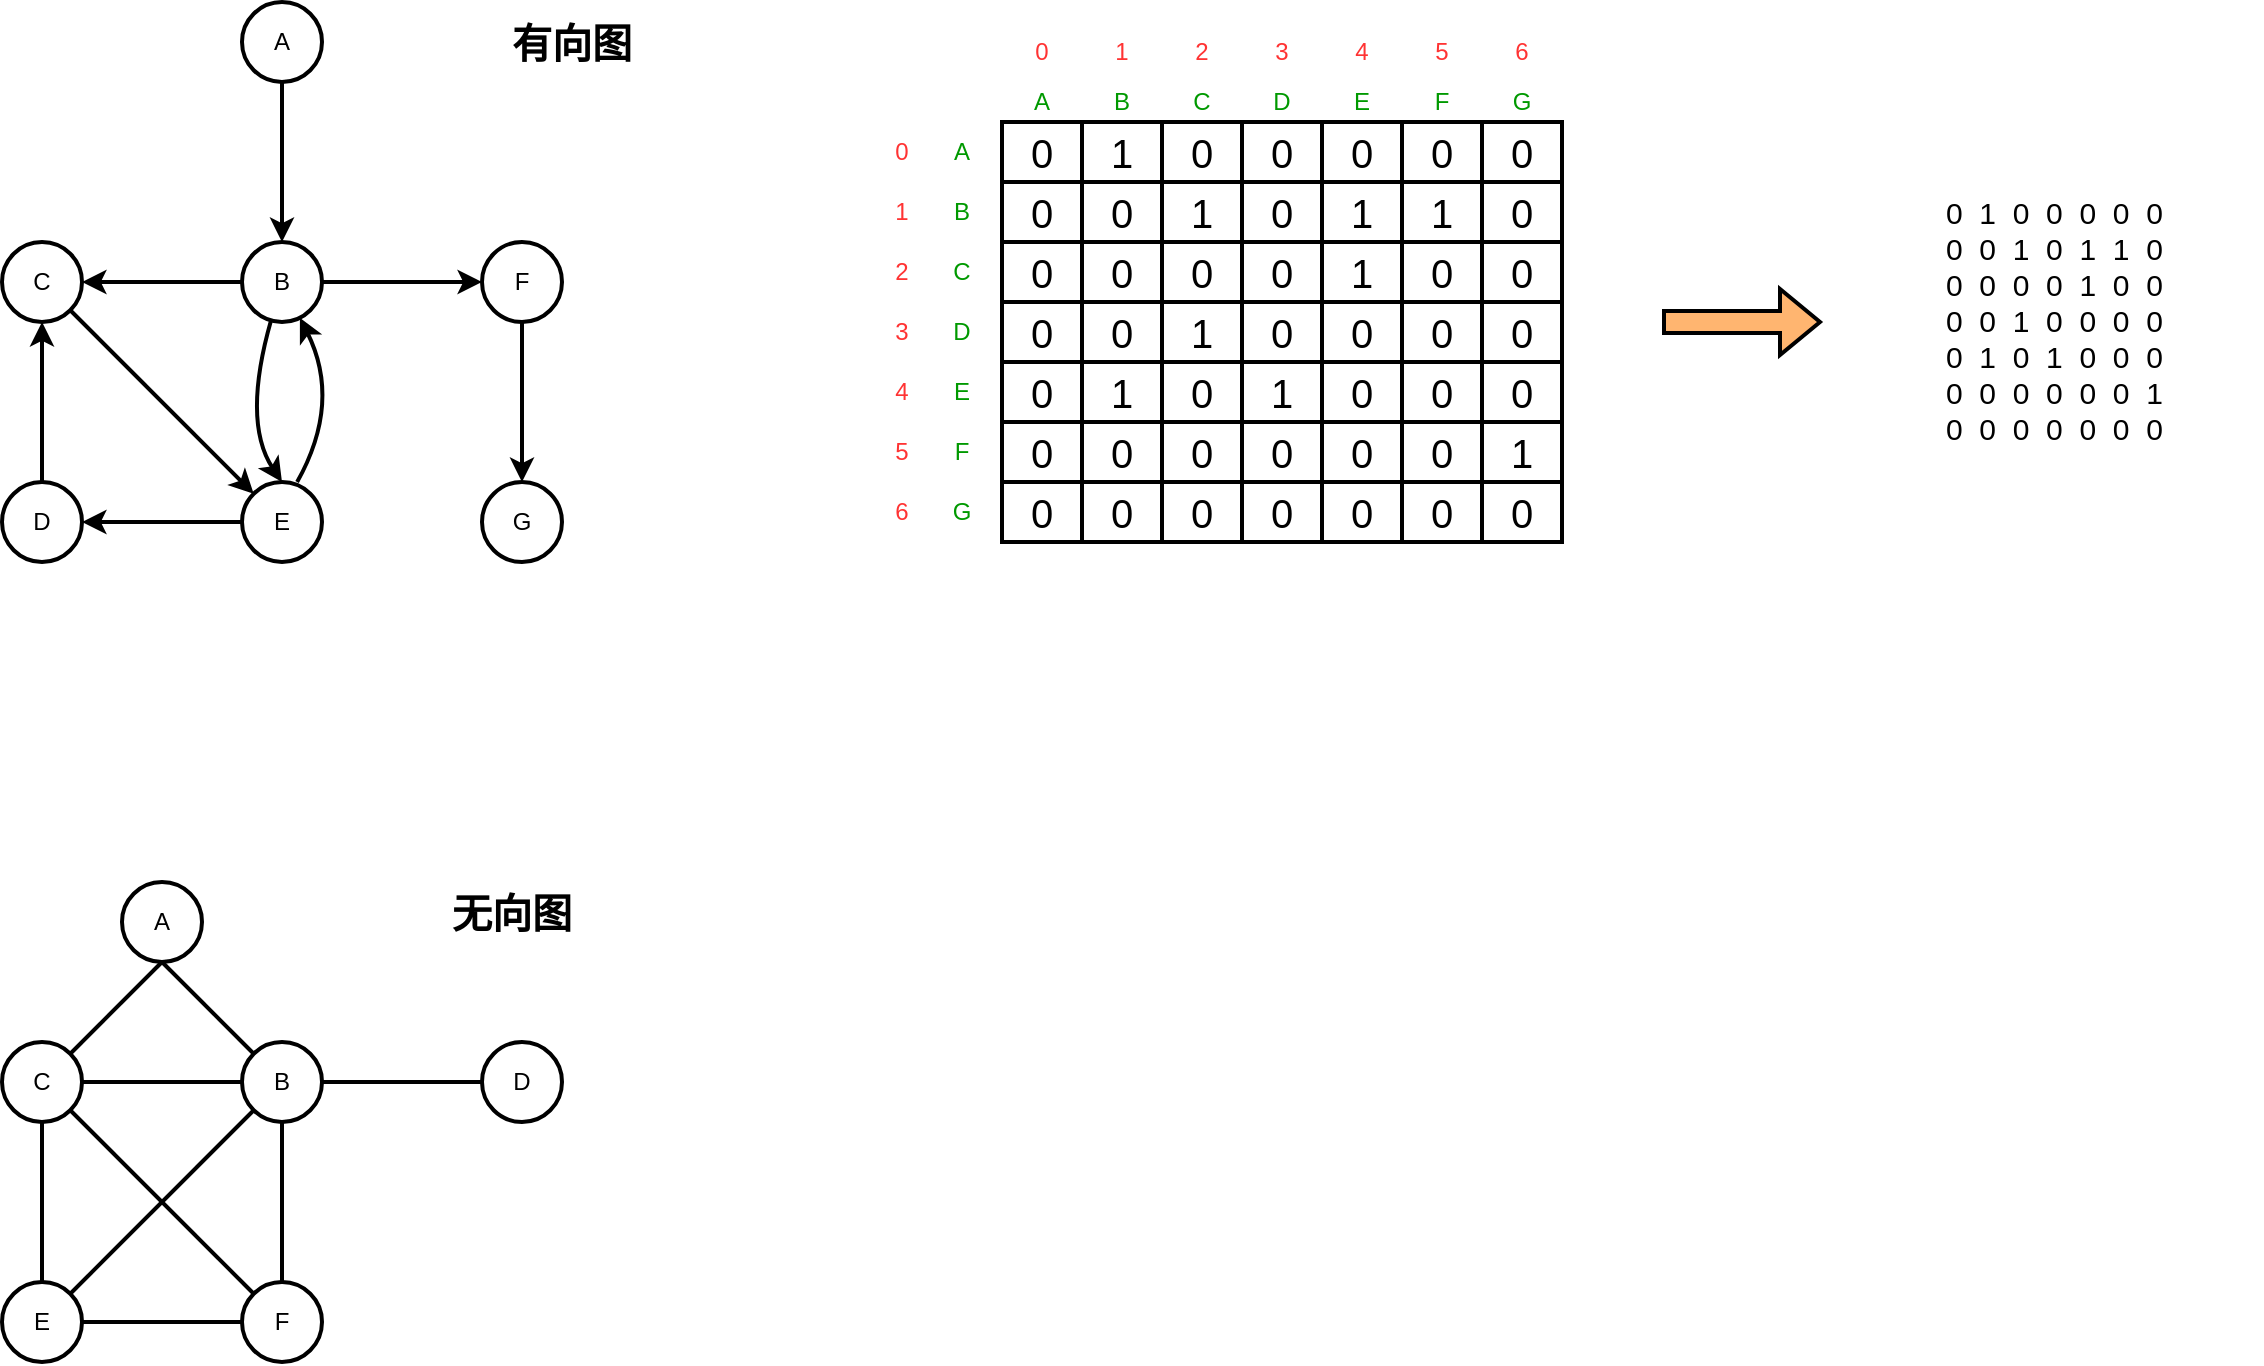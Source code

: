 <mxfile version="15.8.6" type="github">
  <diagram id="HVUINdWz_MUtsjOmrGz2" name="第 1 页">
    <mxGraphModel dx="1040" dy="529" grid="1" gridSize="10" guides="1" tooltips="1" connect="1" arrows="1" fold="1" page="1" pageScale="1" pageWidth="827" pageHeight="1169" math="0" shadow="0">
      <root>
        <mxCell id="0" />
        <mxCell id="1" parent="0" />
        <mxCell id="psnGplMCNKQjcaZWNZPw-8" style="edgeStyle=orthogonalEdgeStyle;rounded=0;orthogonalLoop=1;jettySize=auto;html=1;exitX=0.5;exitY=1;exitDx=0;exitDy=0;entryX=0.5;entryY=0;entryDx=0;entryDy=0;strokeWidth=2;" edge="1" parent="1" source="psnGplMCNKQjcaZWNZPw-1" target="psnGplMCNKQjcaZWNZPw-7">
          <mxGeometry relative="1" as="geometry" />
        </mxCell>
        <mxCell id="psnGplMCNKQjcaZWNZPw-1" value="A" style="ellipse;whiteSpace=wrap;html=1;aspect=fixed;strokeWidth=2;" vertex="1" parent="1">
          <mxGeometry x="320" y="80" width="40" height="40" as="geometry" />
        </mxCell>
        <mxCell id="psnGplMCNKQjcaZWNZPw-2" value="G" style="ellipse;whiteSpace=wrap;html=1;aspect=fixed;strokeWidth=2;" vertex="1" parent="1">
          <mxGeometry x="440" y="320" width="40" height="40" as="geometry" />
        </mxCell>
        <mxCell id="psnGplMCNKQjcaZWNZPw-14" style="edgeStyle=none;rounded=0;orthogonalLoop=1;jettySize=auto;html=1;exitX=0.5;exitY=1;exitDx=0;exitDy=0;entryX=0.5;entryY=0;entryDx=0;entryDy=0;strokeWidth=2;" edge="1" parent="1" source="psnGplMCNKQjcaZWNZPw-3" target="psnGplMCNKQjcaZWNZPw-2">
          <mxGeometry relative="1" as="geometry" />
        </mxCell>
        <mxCell id="psnGplMCNKQjcaZWNZPw-3" value="F" style="ellipse;whiteSpace=wrap;html=1;aspect=fixed;strokeWidth=2;" vertex="1" parent="1">
          <mxGeometry x="440" y="200" width="40" height="40" as="geometry" />
        </mxCell>
        <mxCell id="psnGplMCNKQjcaZWNZPw-12" style="edgeStyle=none;rounded=0;orthogonalLoop=1;jettySize=auto;html=1;exitX=0;exitY=0.5;exitDx=0;exitDy=0;entryX=1;entryY=0.5;entryDx=0;entryDy=0;strokeWidth=2;" edge="1" parent="1" source="psnGplMCNKQjcaZWNZPw-4" target="psnGplMCNKQjcaZWNZPw-5">
          <mxGeometry relative="1" as="geometry" />
        </mxCell>
        <mxCell id="psnGplMCNKQjcaZWNZPw-4" value="E" style="ellipse;whiteSpace=wrap;html=1;aspect=fixed;strokeWidth=2;" vertex="1" parent="1">
          <mxGeometry x="320" y="320" width="40" height="40" as="geometry" />
        </mxCell>
        <mxCell id="psnGplMCNKQjcaZWNZPw-13" style="edgeStyle=none;rounded=0;orthogonalLoop=1;jettySize=auto;html=1;exitX=0.5;exitY=0;exitDx=0;exitDy=0;entryX=0.5;entryY=1;entryDx=0;entryDy=0;strokeWidth=2;" edge="1" parent="1" source="psnGplMCNKQjcaZWNZPw-5" target="psnGplMCNKQjcaZWNZPw-6">
          <mxGeometry relative="1" as="geometry" />
        </mxCell>
        <mxCell id="psnGplMCNKQjcaZWNZPw-5" value="D" style="ellipse;whiteSpace=wrap;html=1;aspect=fixed;strokeWidth=2;" vertex="1" parent="1">
          <mxGeometry x="200" y="320" width="40" height="40" as="geometry" />
        </mxCell>
        <mxCell id="psnGplMCNKQjcaZWNZPw-11" style="rounded=0;orthogonalLoop=1;jettySize=auto;html=1;exitX=1;exitY=1;exitDx=0;exitDy=0;entryX=0;entryY=0;entryDx=0;entryDy=0;strokeWidth=2;" edge="1" parent="1" source="psnGplMCNKQjcaZWNZPw-6" target="psnGplMCNKQjcaZWNZPw-4">
          <mxGeometry relative="1" as="geometry" />
        </mxCell>
        <mxCell id="psnGplMCNKQjcaZWNZPw-6" value="C" style="ellipse;whiteSpace=wrap;html=1;aspect=fixed;strokeWidth=2;" vertex="1" parent="1">
          <mxGeometry x="200" y="200" width="40" height="40" as="geometry" />
        </mxCell>
        <mxCell id="psnGplMCNKQjcaZWNZPw-9" style="edgeStyle=orthogonalEdgeStyle;rounded=0;orthogonalLoop=1;jettySize=auto;html=1;exitX=1;exitY=0.5;exitDx=0;exitDy=0;entryX=0;entryY=0.5;entryDx=0;entryDy=0;strokeWidth=2;" edge="1" parent="1" source="psnGplMCNKQjcaZWNZPw-7" target="psnGplMCNKQjcaZWNZPw-3">
          <mxGeometry relative="1" as="geometry" />
        </mxCell>
        <mxCell id="psnGplMCNKQjcaZWNZPw-10" style="edgeStyle=orthogonalEdgeStyle;rounded=0;orthogonalLoop=1;jettySize=auto;html=1;exitX=0;exitY=0.5;exitDx=0;exitDy=0;entryX=1;entryY=0.5;entryDx=0;entryDy=0;strokeWidth=2;" edge="1" parent="1" source="psnGplMCNKQjcaZWNZPw-7" target="psnGplMCNKQjcaZWNZPw-6">
          <mxGeometry relative="1" as="geometry" />
        </mxCell>
        <mxCell id="psnGplMCNKQjcaZWNZPw-7" value="B" style="ellipse;whiteSpace=wrap;html=1;aspect=fixed;strokeWidth=2;" vertex="1" parent="1">
          <mxGeometry x="320" y="200" width="40" height="40" as="geometry" />
        </mxCell>
        <mxCell id="psnGplMCNKQjcaZWNZPw-27" value="" style="curved=1;endArrow=classic;html=1;rounded=0;strokeWidth=2;exitX=0.689;exitY=0.001;exitDx=0;exitDy=0;exitPerimeter=0;" edge="1" parent="1" source="psnGplMCNKQjcaZWNZPw-4" target="psnGplMCNKQjcaZWNZPw-7">
          <mxGeometry width="50" height="50" relative="1" as="geometry">
            <mxPoint x="360" y="320" as="sourcePoint" />
            <mxPoint x="390" y="240" as="targetPoint" />
            <Array as="points">
              <mxPoint x="370" y="280" />
            </Array>
          </mxGeometry>
        </mxCell>
        <mxCell id="psnGplMCNKQjcaZWNZPw-28" value="" style="curved=1;endArrow=classic;html=1;rounded=0;strokeWidth=2;entryX=0.5;entryY=0;entryDx=0;entryDy=0;" edge="1" parent="1" source="psnGplMCNKQjcaZWNZPw-7" target="psnGplMCNKQjcaZWNZPw-4">
          <mxGeometry width="50" height="50" relative="1" as="geometry">
            <mxPoint x="300" y="370" as="sourcePoint" />
            <mxPoint x="330" y="310" as="targetPoint" />
            <Array as="points">
              <mxPoint x="320" y="290" />
            </Array>
          </mxGeometry>
        </mxCell>
        <mxCell id="psnGplMCNKQjcaZWNZPw-29" value="有向图" style="text;html=1;strokeColor=none;fillColor=none;align=center;verticalAlign=middle;whiteSpace=wrap;rounded=0;fontSize=20;fontStyle=1" vertex="1" parent="1">
          <mxGeometry x="430" y="85" width="110" height="30" as="geometry" />
        </mxCell>
        <mxCell id="psnGplMCNKQjcaZWNZPw-38" style="edgeStyle=none;rounded=0;orthogonalLoop=1;jettySize=auto;html=1;exitX=0.5;exitY=1;exitDx=0;exitDy=0;entryX=1;entryY=0;entryDx=0;entryDy=0;fontSize=20;strokeWidth=2;endArrow=none;endFill=0;" edge="1" parent="1" source="psnGplMCNKQjcaZWNZPw-30" target="psnGplMCNKQjcaZWNZPw-32">
          <mxGeometry relative="1" as="geometry" />
        </mxCell>
        <mxCell id="psnGplMCNKQjcaZWNZPw-39" style="edgeStyle=none;rounded=0;orthogonalLoop=1;jettySize=auto;html=1;exitX=0.5;exitY=1;exitDx=0;exitDy=0;entryX=0;entryY=0;entryDx=0;entryDy=0;fontSize=20;strokeWidth=2;endArrow=none;endFill=0;" edge="1" parent="1" source="psnGplMCNKQjcaZWNZPw-30" target="psnGplMCNKQjcaZWNZPw-31">
          <mxGeometry relative="1" as="geometry" />
        </mxCell>
        <mxCell id="psnGplMCNKQjcaZWNZPw-30" value="A" style="ellipse;whiteSpace=wrap;html=1;aspect=fixed;strokeWidth=2;" vertex="1" parent="1">
          <mxGeometry x="260" y="520" width="40" height="40" as="geometry" />
        </mxCell>
        <mxCell id="psnGplMCNKQjcaZWNZPw-40" style="edgeStyle=none;rounded=0;orthogonalLoop=1;jettySize=auto;html=1;exitX=1;exitY=0.5;exitDx=0;exitDy=0;entryX=0;entryY=0.5;entryDx=0;entryDy=0;fontSize=20;endArrow=none;endFill=0;strokeWidth=2;" edge="1" parent="1" source="psnGplMCNKQjcaZWNZPw-31" target="psnGplMCNKQjcaZWNZPw-33">
          <mxGeometry relative="1" as="geometry" />
        </mxCell>
        <mxCell id="psnGplMCNKQjcaZWNZPw-44" style="edgeStyle=none;rounded=0;orthogonalLoop=1;jettySize=auto;html=1;exitX=0.5;exitY=1;exitDx=0;exitDy=0;entryX=0.5;entryY=0;entryDx=0;entryDy=0;fontSize=20;endArrow=none;endFill=0;strokeWidth=2;" edge="1" parent="1" source="psnGplMCNKQjcaZWNZPw-31" target="psnGplMCNKQjcaZWNZPw-35">
          <mxGeometry relative="1" as="geometry" />
        </mxCell>
        <mxCell id="psnGplMCNKQjcaZWNZPw-31" value="B" style="ellipse;whiteSpace=wrap;html=1;aspect=fixed;strokeWidth=2;" vertex="1" parent="1">
          <mxGeometry x="320" y="600" width="40" height="40" as="geometry" />
        </mxCell>
        <mxCell id="psnGplMCNKQjcaZWNZPw-41" style="edgeStyle=none;rounded=0;orthogonalLoop=1;jettySize=auto;html=1;exitX=1;exitY=0.5;exitDx=0;exitDy=0;entryX=0;entryY=0.5;entryDx=0;entryDy=0;fontSize=20;endArrow=none;endFill=0;strokeWidth=2;" edge="1" parent="1" source="psnGplMCNKQjcaZWNZPw-32" target="psnGplMCNKQjcaZWNZPw-31">
          <mxGeometry relative="1" as="geometry" />
        </mxCell>
        <mxCell id="psnGplMCNKQjcaZWNZPw-42" style="edgeStyle=none;rounded=0;orthogonalLoop=1;jettySize=auto;html=1;exitX=0.5;exitY=1;exitDx=0;exitDy=0;entryX=0.5;entryY=0;entryDx=0;entryDy=0;fontSize=20;endArrow=none;endFill=0;strokeWidth=2;" edge="1" parent="1" source="psnGplMCNKQjcaZWNZPw-32" target="psnGplMCNKQjcaZWNZPw-34">
          <mxGeometry relative="1" as="geometry" />
        </mxCell>
        <mxCell id="psnGplMCNKQjcaZWNZPw-45" style="edgeStyle=none;rounded=0;orthogonalLoop=1;jettySize=auto;html=1;exitX=1;exitY=1;exitDx=0;exitDy=0;entryX=0;entryY=0;entryDx=0;entryDy=0;fontSize=20;endArrow=none;endFill=0;strokeWidth=2;" edge="1" parent="1" source="psnGplMCNKQjcaZWNZPw-32" target="psnGplMCNKQjcaZWNZPw-35">
          <mxGeometry relative="1" as="geometry" />
        </mxCell>
        <mxCell id="psnGplMCNKQjcaZWNZPw-32" value="C" style="ellipse;whiteSpace=wrap;html=1;aspect=fixed;strokeWidth=2;" vertex="1" parent="1">
          <mxGeometry x="200" y="600" width="40" height="40" as="geometry" />
        </mxCell>
        <mxCell id="psnGplMCNKQjcaZWNZPw-33" value="D" style="ellipse;whiteSpace=wrap;html=1;aspect=fixed;strokeWidth=2;" vertex="1" parent="1">
          <mxGeometry x="440" y="600" width="40" height="40" as="geometry" />
        </mxCell>
        <mxCell id="psnGplMCNKQjcaZWNZPw-43" style="edgeStyle=none;rounded=0;orthogonalLoop=1;jettySize=auto;html=1;exitX=1;exitY=0.5;exitDx=0;exitDy=0;entryX=0;entryY=0.5;entryDx=0;entryDy=0;fontSize=20;endArrow=none;endFill=0;strokeWidth=2;" edge="1" parent="1" source="psnGplMCNKQjcaZWNZPw-34" target="psnGplMCNKQjcaZWNZPw-35">
          <mxGeometry relative="1" as="geometry" />
        </mxCell>
        <mxCell id="psnGplMCNKQjcaZWNZPw-46" style="edgeStyle=none;rounded=0;orthogonalLoop=1;jettySize=auto;html=1;exitX=1;exitY=0;exitDx=0;exitDy=0;entryX=0;entryY=1;entryDx=0;entryDy=0;fontSize=20;endArrow=none;endFill=0;strokeWidth=2;" edge="1" parent="1" source="psnGplMCNKQjcaZWNZPw-34" target="psnGplMCNKQjcaZWNZPw-31">
          <mxGeometry relative="1" as="geometry" />
        </mxCell>
        <mxCell id="psnGplMCNKQjcaZWNZPw-34" value="E" style="ellipse;whiteSpace=wrap;html=1;aspect=fixed;strokeWidth=2;" vertex="1" parent="1">
          <mxGeometry x="200" y="720" width="40" height="40" as="geometry" />
        </mxCell>
        <mxCell id="psnGplMCNKQjcaZWNZPw-35" value="F" style="ellipse;whiteSpace=wrap;html=1;aspect=fixed;strokeWidth=2;" vertex="1" parent="1">
          <mxGeometry x="320" y="720" width="40" height="40" as="geometry" />
        </mxCell>
        <mxCell id="psnGplMCNKQjcaZWNZPw-47" value="无向图" style="text;html=1;strokeColor=none;fillColor=none;align=center;verticalAlign=middle;whiteSpace=wrap;rounded=0;fontSize=20;fontStyle=1" vertex="1" parent="1">
          <mxGeometry x="400" y="520" width="110" height="30" as="geometry" />
        </mxCell>
        <mxCell id="psnGplMCNKQjcaZWNZPw-48" value="0" style="rounded=0;whiteSpace=wrap;html=1;fontSize=20;strokeWidth=2;" vertex="1" parent="1">
          <mxGeometry x="700" y="140" width="40" height="30" as="geometry" />
        </mxCell>
        <mxCell id="psnGplMCNKQjcaZWNZPw-49" value="1" style="rounded=0;whiteSpace=wrap;html=1;fontSize=20;strokeWidth=2;" vertex="1" parent="1">
          <mxGeometry x="740" y="140" width="40" height="30" as="geometry" />
        </mxCell>
        <mxCell id="psnGplMCNKQjcaZWNZPw-50" value="0" style="rounded=0;whiteSpace=wrap;html=1;fontSize=20;strokeWidth=2;" vertex="1" parent="1">
          <mxGeometry x="780" y="140" width="40" height="30" as="geometry" />
        </mxCell>
        <mxCell id="psnGplMCNKQjcaZWNZPw-51" value="0" style="rounded=0;whiteSpace=wrap;html=1;fontSize=20;strokeWidth=2;" vertex="1" parent="1">
          <mxGeometry x="820" y="140" width="40" height="30" as="geometry" />
        </mxCell>
        <mxCell id="psnGplMCNKQjcaZWNZPw-52" value="0" style="rounded=0;whiteSpace=wrap;html=1;fontSize=20;strokeWidth=2;" vertex="1" parent="1">
          <mxGeometry x="860" y="140" width="40" height="30" as="geometry" />
        </mxCell>
        <mxCell id="psnGplMCNKQjcaZWNZPw-53" value="0" style="rounded=0;whiteSpace=wrap;html=1;fontSize=20;strokeWidth=2;" vertex="1" parent="1">
          <mxGeometry x="900" y="140" width="40" height="30" as="geometry" />
        </mxCell>
        <mxCell id="psnGplMCNKQjcaZWNZPw-54" value="0" style="rounded=0;whiteSpace=wrap;html=1;fontSize=20;strokeWidth=2;" vertex="1" parent="1">
          <mxGeometry x="940" y="140" width="40" height="30" as="geometry" />
        </mxCell>
        <mxCell id="psnGplMCNKQjcaZWNZPw-55" value="0" style="rounded=0;whiteSpace=wrap;html=1;fontSize=20;strokeWidth=2;" vertex="1" parent="1">
          <mxGeometry x="700" y="170" width="40" height="30" as="geometry" />
        </mxCell>
        <mxCell id="psnGplMCNKQjcaZWNZPw-56" value="0" style="rounded=0;whiteSpace=wrap;html=1;fontSize=20;strokeWidth=2;" vertex="1" parent="1">
          <mxGeometry x="740" y="170" width="40" height="30" as="geometry" />
        </mxCell>
        <mxCell id="psnGplMCNKQjcaZWNZPw-57" value="1" style="rounded=0;whiteSpace=wrap;html=1;fontSize=20;strokeWidth=2;" vertex="1" parent="1">
          <mxGeometry x="780" y="170" width="40" height="30" as="geometry" />
        </mxCell>
        <mxCell id="psnGplMCNKQjcaZWNZPw-58" value="0" style="rounded=0;whiteSpace=wrap;html=1;fontSize=20;strokeWidth=2;" vertex="1" parent="1">
          <mxGeometry x="820" y="170" width="40" height="30" as="geometry" />
        </mxCell>
        <mxCell id="psnGplMCNKQjcaZWNZPw-59" value="1" style="rounded=0;whiteSpace=wrap;html=1;fontSize=20;strokeWidth=2;" vertex="1" parent="1">
          <mxGeometry x="860" y="170" width="40" height="30" as="geometry" />
        </mxCell>
        <mxCell id="psnGplMCNKQjcaZWNZPw-60" value="1" style="rounded=0;whiteSpace=wrap;html=1;fontSize=20;strokeWidth=2;" vertex="1" parent="1">
          <mxGeometry x="900" y="170" width="40" height="30" as="geometry" />
        </mxCell>
        <mxCell id="psnGplMCNKQjcaZWNZPw-61" value="0" style="rounded=0;whiteSpace=wrap;html=1;fontSize=20;strokeWidth=2;" vertex="1" parent="1">
          <mxGeometry x="940" y="170" width="40" height="30" as="geometry" />
        </mxCell>
        <mxCell id="psnGplMCNKQjcaZWNZPw-62" value="0" style="rounded=0;whiteSpace=wrap;html=1;fontSize=20;strokeWidth=2;" vertex="1" parent="1">
          <mxGeometry x="700" y="200" width="40" height="30" as="geometry" />
        </mxCell>
        <mxCell id="psnGplMCNKQjcaZWNZPw-63" value="0" style="rounded=0;whiteSpace=wrap;html=1;fontSize=20;strokeWidth=2;" vertex="1" parent="1">
          <mxGeometry x="740" y="200" width="40" height="30" as="geometry" />
        </mxCell>
        <mxCell id="psnGplMCNKQjcaZWNZPw-64" value="0" style="rounded=0;whiteSpace=wrap;html=1;fontSize=20;strokeWidth=2;" vertex="1" parent="1">
          <mxGeometry x="780" y="200" width="40" height="30" as="geometry" />
        </mxCell>
        <mxCell id="psnGplMCNKQjcaZWNZPw-65" value="0" style="rounded=0;whiteSpace=wrap;html=1;fontSize=20;strokeWidth=2;" vertex="1" parent="1">
          <mxGeometry x="820" y="200" width="40" height="30" as="geometry" />
        </mxCell>
        <mxCell id="psnGplMCNKQjcaZWNZPw-66" value="1" style="rounded=0;whiteSpace=wrap;html=1;fontSize=20;strokeWidth=2;" vertex="1" parent="1">
          <mxGeometry x="860" y="200" width="40" height="30" as="geometry" />
        </mxCell>
        <mxCell id="psnGplMCNKQjcaZWNZPw-67" value="0" style="rounded=0;whiteSpace=wrap;html=1;fontSize=20;strokeWidth=2;" vertex="1" parent="1">
          <mxGeometry x="900" y="200" width="40" height="30" as="geometry" />
        </mxCell>
        <mxCell id="psnGplMCNKQjcaZWNZPw-68" value="0" style="rounded=0;whiteSpace=wrap;html=1;fontSize=20;strokeWidth=2;" vertex="1" parent="1">
          <mxGeometry x="940" y="200" width="40" height="30" as="geometry" />
        </mxCell>
        <mxCell id="psnGplMCNKQjcaZWNZPw-69" value="0" style="rounded=0;whiteSpace=wrap;html=1;fontSize=20;strokeWidth=2;" vertex="1" parent="1">
          <mxGeometry x="700" y="230" width="40" height="30" as="geometry" />
        </mxCell>
        <mxCell id="psnGplMCNKQjcaZWNZPw-70" value="0" style="rounded=0;whiteSpace=wrap;html=1;fontSize=20;strokeWidth=2;" vertex="1" parent="1">
          <mxGeometry x="740" y="230" width="40" height="30" as="geometry" />
        </mxCell>
        <mxCell id="psnGplMCNKQjcaZWNZPw-71" value="1" style="rounded=0;whiteSpace=wrap;html=1;fontSize=20;strokeWidth=2;" vertex="1" parent="1">
          <mxGeometry x="780" y="230" width="40" height="30" as="geometry" />
        </mxCell>
        <mxCell id="psnGplMCNKQjcaZWNZPw-72" value="0" style="rounded=0;whiteSpace=wrap;html=1;fontSize=20;strokeWidth=2;" vertex="1" parent="1">
          <mxGeometry x="820" y="230" width="40" height="30" as="geometry" />
        </mxCell>
        <mxCell id="psnGplMCNKQjcaZWNZPw-73" value="0" style="rounded=0;whiteSpace=wrap;html=1;fontSize=20;strokeWidth=2;" vertex="1" parent="1">
          <mxGeometry x="860" y="230" width="40" height="30" as="geometry" />
        </mxCell>
        <mxCell id="psnGplMCNKQjcaZWNZPw-74" value="0" style="rounded=0;whiteSpace=wrap;html=1;fontSize=20;strokeWidth=2;" vertex="1" parent="1">
          <mxGeometry x="900" y="230" width="40" height="30" as="geometry" />
        </mxCell>
        <mxCell id="psnGplMCNKQjcaZWNZPw-75" value="0" style="rounded=0;whiteSpace=wrap;html=1;fontSize=20;strokeWidth=2;" vertex="1" parent="1">
          <mxGeometry x="940" y="230" width="40" height="30" as="geometry" />
        </mxCell>
        <mxCell id="psnGplMCNKQjcaZWNZPw-76" value="0" style="rounded=0;whiteSpace=wrap;html=1;fontSize=20;strokeWidth=2;" vertex="1" parent="1">
          <mxGeometry x="700" y="260" width="40" height="30" as="geometry" />
        </mxCell>
        <mxCell id="psnGplMCNKQjcaZWNZPw-77" value="1" style="rounded=0;whiteSpace=wrap;html=1;fontSize=20;strokeWidth=2;" vertex="1" parent="1">
          <mxGeometry x="740" y="260" width="40" height="30" as="geometry" />
        </mxCell>
        <mxCell id="psnGplMCNKQjcaZWNZPw-78" value="0" style="rounded=0;whiteSpace=wrap;html=1;fontSize=20;strokeWidth=2;" vertex="1" parent="1">
          <mxGeometry x="780" y="260" width="40" height="30" as="geometry" />
        </mxCell>
        <mxCell id="psnGplMCNKQjcaZWNZPw-79" value="1" style="rounded=0;whiteSpace=wrap;html=1;fontSize=20;strokeWidth=2;" vertex="1" parent="1">
          <mxGeometry x="820" y="260" width="40" height="30" as="geometry" />
        </mxCell>
        <mxCell id="psnGplMCNKQjcaZWNZPw-80" value="0" style="rounded=0;whiteSpace=wrap;html=1;fontSize=20;strokeWidth=2;" vertex="1" parent="1">
          <mxGeometry x="860" y="260" width="40" height="30" as="geometry" />
        </mxCell>
        <mxCell id="psnGplMCNKQjcaZWNZPw-81" value="0" style="rounded=0;whiteSpace=wrap;html=1;fontSize=20;strokeWidth=2;" vertex="1" parent="1">
          <mxGeometry x="900" y="260" width="40" height="30" as="geometry" />
        </mxCell>
        <mxCell id="psnGplMCNKQjcaZWNZPw-82" value="0" style="rounded=0;whiteSpace=wrap;html=1;fontSize=20;strokeWidth=2;" vertex="1" parent="1">
          <mxGeometry x="940" y="260" width="40" height="30" as="geometry" />
        </mxCell>
        <mxCell id="psnGplMCNKQjcaZWNZPw-83" value="0" style="rounded=0;whiteSpace=wrap;html=1;fontSize=20;strokeWidth=2;" vertex="1" parent="1">
          <mxGeometry x="700" y="290" width="40" height="30" as="geometry" />
        </mxCell>
        <mxCell id="psnGplMCNKQjcaZWNZPw-84" value="0" style="rounded=0;whiteSpace=wrap;html=1;fontSize=20;strokeWidth=2;" vertex="1" parent="1">
          <mxGeometry x="740" y="290" width="40" height="30" as="geometry" />
        </mxCell>
        <mxCell id="psnGplMCNKQjcaZWNZPw-85" value="0" style="rounded=0;whiteSpace=wrap;html=1;fontSize=20;strokeWidth=2;" vertex="1" parent="1">
          <mxGeometry x="780" y="290" width="40" height="30" as="geometry" />
        </mxCell>
        <mxCell id="psnGplMCNKQjcaZWNZPw-86" value="0" style="rounded=0;whiteSpace=wrap;html=1;fontSize=20;strokeWidth=2;" vertex="1" parent="1">
          <mxGeometry x="820" y="290" width="40" height="30" as="geometry" />
        </mxCell>
        <mxCell id="psnGplMCNKQjcaZWNZPw-87" value="0" style="rounded=0;whiteSpace=wrap;html=1;fontSize=20;strokeWidth=2;" vertex="1" parent="1">
          <mxGeometry x="860" y="290" width="40" height="30" as="geometry" />
        </mxCell>
        <mxCell id="psnGplMCNKQjcaZWNZPw-88" value="0" style="rounded=0;whiteSpace=wrap;html=1;fontSize=20;strokeWidth=2;" vertex="1" parent="1">
          <mxGeometry x="900" y="290" width="40" height="30" as="geometry" />
        </mxCell>
        <mxCell id="psnGplMCNKQjcaZWNZPw-89" value="1" style="rounded=0;whiteSpace=wrap;html=1;fontSize=20;strokeWidth=2;" vertex="1" parent="1">
          <mxGeometry x="940" y="290" width="40" height="30" as="geometry" />
        </mxCell>
        <mxCell id="psnGplMCNKQjcaZWNZPw-90" value="0" style="rounded=0;whiteSpace=wrap;html=1;fontSize=20;strokeWidth=2;" vertex="1" parent="1">
          <mxGeometry x="700" y="320" width="40" height="30" as="geometry" />
        </mxCell>
        <mxCell id="psnGplMCNKQjcaZWNZPw-91" value="0" style="rounded=0;whiteSpace=wrap;html=1;fontSize=20;strokeWidth=2;" vertex="1" parent="1">
          <mxGeometry x="740" y="320" width="40" height="30" as="geometry" />
        </mxCell>
        <mxCell id="psnGplMCNKQjcaZWNZPw-92" value="0" style="rounded=0;whiteSpace=wrap;html=1;fontSize=20;strokeWidth=2;" vertex="1" parent="1">
          <mxGeometry x="780" y="320" width="40" height="30" as="geometry" />
        </mxCell>
        <mxCell id="psnGplMCNKQjcaZWNZPw-93" value="0" style="rounded=0;whiteSpace=wrap;html=1;fontSize=20;strokeWidth=2;" vertex="1" parent="1">
          <mxGeometry x="820" y="320" width="40" height="30" as="geometry" />
        </mxCell>
        <mxCell id="psnGplMCNKQjcaZWNZPw-94" value="0" style="rounded=0;whiteSpace=wrap;html=1;fontSize=20;strokeWidth=2;" vertex="1" parent="1">
          <mxGeometry x="860" y="320" width="40" height="30" as="geometry" />
        </mxCell>
        <mxCell id="psnGplMCNKQjcaZWNZPw-95" value="0" style="rounded=0;whiteSpace=wrap;html=1;fontSize=20;strokeWidth=2;" vertex="1" parent="1">
          <mxGeometry x="900" y="320" width="40" height="30" as="geometry" />
        </mxCell>
        <mxCell id="psnGplMCNKQjcaZWNZPw-96" value="0" style="rounded=0;whiteSpace=wrap;html=1;fontSize=20;strokeWidth=2;" vertex="1" parent="1">
          <mxGeometry x="940" y="320" width="40" height="30" as="geometry" />
        </mxCell>
        <mxCell id="psnGplMCNKQjcaZWNZPw-97" value="0" style="text;html=1;strokeColor=none;fillColor=none;align=center;verticalAlign=middle;whiteSpace=wrap;rounded=0;fontSize=12;fontColor=#FF3333;" vertex="1" parent="1">
          <mxGeometry x="710" y="95" width="20" height="20" as="geometry" />
        </mxCell>
        <mxCell id="psnGplMCNKQjcaZWNZPw-98" value="1" style="text;html=1;strokeColor=none;fillColor=none;align=center;verticalAlign=middle;whiteSpace=wrap;rounded=0;fontSize=12;fontColor=#FF3333;" vertex="1" parent="1">
          <mxGeometry x="750" y="95" width="20" height="20" as="geometry" />
        </mxCell>
        <mxCell id="psnGplMCNKQjcaZWNZPw-99" value="2" style="text;html=1;strokeColor=none;fillColor=none;align=center;verticalAlign=middle;whiteSpace=wrap;rounded=0;fontSize=12;fontColor=#FF3333;" vertex="1" parent="1">
          <mxGeometry x="790" y="95" width="20" height="20" as="geometry" />
        </mxCell>
        <mxCell id="psnGplMCNKQjcaZWNZPw-100" value="3" style="text;html=1;strokeColor=none;fillColor=none;align=center;verticalAlign=middle;whiteSpace=wrap;rounded=0;fontSize=12;fontColor=#FF3333;" vertex="1" parent="1">
          <mxGeometry x="830" y="95" width="20" height="20" as="geometry" />
        </mxCell>
        <mxCell id="psnGplMCNKQjcaZWNZPw-101" value="4" style="text;html=1;strokeColor=none;fillColor=none;align=center;verticalAlign=middle;whiteSpace=wrap;rounded=0;fontSize=12;fontColor=#FF3333;" vertex="1" parent="1">
          <mxGeometry x="870" y="95" width="20" height="20" as="geometry" />
        </mxCell>
        <mxCell id="psnGplMCNKQjcaZWNZPw-102" value="5" style="text;html=1;strokeColor=none;fillColor=none;align=center;verticalAlign=middle;whiteSpace=wrap;rounded=0;fontSize=12;fontColor=#FF3333;" vertex="1" parent="1">
          <mxGeometry x="910" y="95" width="20" height="20" as="geometry" />
        </mxCell>
        <mxCell id="psnGplMCNKQjcaZWNZPw-103" value="6" style="text;html=1;strokeColor=none;fillColor=none;align=center;verticalAlign=middle;whiteSpace=wrap;rounded=0;fontSize=12;fontColor=#FF3333;" vertex="1" parent="1">
          <mxGeometry x="950" y="95" width="20" height="20" as="geometry" />
        </mxCell>
        <mxCell id="psnGplMCNKQjcaZWNZPw-104" value="0" style="text;html=1;strokeColor=none;fillColor=none;align=center;verticalAlign=middle;whiteSpace=wrap;rounded=0;fontSize=12;fontColor=#FF3333;" vertex="1" parent="1">
          <mxGeometry x="640" y="145" width="20" height="20" as="geometry" />
        </mxCell>
        <mxCell id="psnGplMCNKQjcaZWNZPw-105" value="1" style="text;html=1;strokeColor=none;fillColor=none;align=center;verticalAlign=middle;whiteSpace=wrap;rounded=0;fontSize=12;fontColor=#FF3333;" vertex="1" parent="1">
          <mxGeometry x="640" y="175" width="20" height="20" as="geometry" />
        </mxCell>
        <mxCell id="psnGplMCNKQjcaZWNZPw-106" value="3" style="text;html=1;strokeColor=none;fillColor=none;align=center;verticalAlign=middle;whiteSpace=wrap;rounded=0;fontSize=12;fontColor=#FF3333;" vertex="1" parent="1">
          <mxGeometry x="640" y="235" width="20" height="20" as="geometry" />
        </mxCell>
        <mxCell id="psnGplMCNKQjcaZWNZPw-107" value="4" style="text;html=1;strokeColor=none;fillColor=none;align=center;verticalAlign=middle;whiteSpace=wrap;rounded=0;fontSize=12;fontColor=#FF3333;" vertex="1" parent="1">
          <mxGeometry x="640" y="265" width="20" height="20" as="geometry" />
        </mxCell>
        <mxCell id="psnGplMCNKQjcaZWNZPw-108" value="5" style="text;html=1;strokeColor=none;fillColor=none;align=center;verticalAlign=middle;whiteSpace=wrap;rounded=0;fontSize=12;fontColor=#FF3333;" vertex="1" parent="1">
          <mxGeometry x="640" y="295" width="20" height="20" as="geometry" />
        </mxCell>
        <mxCell id="psnGplMCNKQjcaZWNZPw-109" value="6" style="text;html=1;strokeColor=none;fillColor=none;align=center;verticalAlign=middle;whiteSpace=wrap;rounded=0;fontSize=12;fontColor=#FF3333;" vertex="1" parent="1">
          <mxGeometry x="640" y="325" width="20" height="20" as="geometry" />
        </mxCell>
        <mxCell id="psnGplMCNKQjcaZWNZPw-111" value="A" style="text;html=1;strokeColor=none;fillColor=none;align=center;verticalAlign=middle;whiteSpace=wrap;rounded=0;fontSize=12;fontColor=#009900;" vertex="1" parent="1">
          <mxGeometry x="670" y="145" width="20" height="20" as="geometry" />
        </mxCell>
        <mxCell id="psnGplMCNKQjcaZWNZPw-112" value="B" style="text;html=1;strokeColor=none;fillColor=none;align=center;verticalAlign=middle;whiteSpace=wrap;rounded=0;fontSize=12;fontColor=#009900;" vertex="1" parent="1">
          <mxGeometry x="750" y="120" width="20" height="20" as="geometry" />
        </mxCell>
        <mxCell id="psnGplMCNKQjcaZWNZPw-113" value="C" style="text;html=1;strokeColor=none;fillColor=none;align=center;verticalAlign=middle;whiteSpace=wrap;rounded=0;fontSize=12;fontColor=#009900;" vertex="1" parent="1">
          <mxGeometry x="790" y="120" width="20" height="20" as="geometry" />
        </mxCell>
        <mxCell id="psnGplMCNKQjcaZWNZPw-114" value="D" style="text;html=1;strokeColor=none;fillColor=none;align=center;verticalAlign=middle;whiteSpace=wrap;rounded=0;fontSize=12;fontColor=#009900;" vertex="1" parent="1">
          <mxGeometry x="830" y="120" width="20" height="20" as="geometry" />
        </mxCell>
        <mxCell id="psnGplMCNKQjcaZWNZPw-115" value="E" style="text;html=1;strokeColor=none;fillColor=none;align=center;verticalAlign=middle;whiteSpace=wrap;rounded=0;fontSize=12;fontColor=#009900;" vertex="1" parent="1">
          <mxGeometry x="870" y="120" width="20" height="20" as="geometry" />
        </mxCell>
        <mxCell id="psnGplMCNKQjcaZWNZPw-116" value="F" style="text;html=1;strokeColor=none;fillColor=none;align=center;verticalAlign=middle;whiteSpace=wrap;rounded=0;fontSize=12;fontColor=#009900;" vertex="1" parent="1">
          <mxGeometry x="910" y="120" width="20" height="20" as="geometry" />
        </mxCell>
        <mxCell id="psnGplMCNKQjcaZWNZPw-117" value="G" style="text;html=1;strokeColor=none;fillColor=none;align=center;verticalAlign=middle;whiteSpace=wrap;rounded=0;fontSize=12;fontColor=#009900;" vertex="1" parent="1">
          <mxGeometry x="950" y="120" width="20" height="20" as="geometry" />
        </mxCell>
        <mxCell id="psnGplMCNKQjcaZWNZPw-119" value="B" style="text;html=1;strokeColor=none;fillColor=none;align=center;verticalAlign=middle;whiteSpace=wrap;rounded=0;fontSize=12;fontColor=#009900;" vertex="1" parent="1">
          <mxGeometry x="670" y="175" width="20" height="20" as="geometry" />
        </mxCell>
        <mxCell id="psnGplMCNKQjcaZWNZPw-120" value="C" style="text;html=1;strokeColor=none;fillColor=none;align=center;verticalAlign=middle;whiteSpace=wrap;rounded=0;fontSize=12;fontColor=#009900;" vertex="1" parent="1">
          <mxGeometry x="670" y="205" width="20" height="20" as="geometry" />
        </mxCell>
        <mxCell id="psnGplMCNKQjcaZWNZPw-121" value="D" style="text;html=1;strokeColor=none;fillColor=none;align=center;verticalAlign=middle;whiteSpace=wrap;rounded=0;fontSize=12;fontColor=#009900;" vertex="1" parent="1">
          <mxGeometry x="670" y="235" width="20" height="20" as="geometry" />
        </mxCell>
        <mxCell id="psnGplMCNKQjcaZWNZPw-122" value="E" style="text;html=1;strokeColor=none;fillColor=none;align=center;verticalAlign=middle;whiteSpace=wrap;rounded=0;fontSize=12;fontColor=#009900;" vertex="1" parent="1">
          <mxGeometry x="670" y="265" width="20" height="20" as="geometry" />
        </mxCell>
        <mxCell id="psnGplMCNKQjcaZWNZPw-123" value="F" style="text;html=1;strokeColor=none;fillColor=none;align=center;verticalAlign=middle;whiteSpace=wrap;rounded=0;fontSize=12;fontColor=#009900;" vertex="1" parent="1">
          <mxGeometry x="670" y="295" width="20" height="20" as="geometry" />
        </mxCell>
        <mxCell id="psnGplMCNKQjcaZWNZPw-124" value="G" style="text;html=1;strokeColor=none;fillColor=none;align=center;verticalAlign=middle;whiteSpace=wrap;rounded=0;fontSize=12;fontColor=#009900;" vertex="1" parent="1">
          <mxGeometry x="670" y="325" width="20" height="20" as="geometry" />
        </mxCell>
        <mxCell id="psnGplMCNKQjcaZWNZPw-125" value="A" style="text;html=1;strokeColor=none;fillColor=none;align=center;verticalAlign=middle;whiteSpace=wrap;rounded=0;fontSize=12;fontColor=#009900;" vertex="1" parent="1">
          <mxGeometry x="710" y="120" width="20" height="20" as="geometry" />
        </mxCell>
        <mxCell id="psnGplMCNKQjcaZWNZPw-126" value="2" style="text;html=1;strokeColor=none;fillColor=none;align=center;verticalAlign=middle;whiteSpace=wrap;rounded=0;fontSize=12;fontColor=#FF3333;" vertex="1" parent="1">
          <mxGeometry x="640" y="205" width="20" height="20" as="geometry" />
        </mxCell>
        <mxCell id="psnGplMCNKQjcaZWNZPw-127" value="0&amp;nbsp; 1&amp;nbsp; 0&amp;nbsp; 0&amp;nbsp; 0&amp;nbsp; 0&amp;nbsp; 0&lt;br style=&quot;font-size: 15px;&quot;&gt;0&amp;nbsp; 0&amp;nbsp; 1&amp;nbsp; 0&amp;nbsp; 1&amp;nbsp; 1&amp;nbsp; 0&lt;br style=&quot;font-size: 15px;&quot;&gt;0&amp;nbsp; 0&amp;nbsp; 0&amp;nbsp; 0&amp;nbsp; 1&amp;nbsp; 0&amp;nbsp; 0&lt;br style=&quot;font-size: 15px;&quot;&gt;0&amp;nbsp; 0&amp;nbsp; 1&amp;nbsp; 0&amp;nbsp; 0&amp;nbsp; 0&amp;nbsp; 0&lt;br style=&quot;font-size: 15px;&quot;&gt;0&amp;nbsp; 1&amp;nbsp; 0&amp;nbsp; 1&amp;nbsp; 0&amp;nbsp; 0&amp;nbsp; 0&lt;br style=&quot;font-size: 15px;&quot;&gt;0&amp;nbsp; 0&amp;nbsp; 0&amp;nbsp; 0&amp;nbsp; 0&amp;nbsp; 0&amp;nbsp; 1&lt;br style=&quot;font-size: 15px;&quot;&gt;0&amp;nbsp; 0&amp;nbsp; 0&amp;nbsp; 0&amp;nbsp; 0&amp;nbsp; 0&amp;nbsp; 0" style="text;html=1;strokeColor=none;fillColor=none;align=left;verticalAlign=top;whiteSpace=wrap;rounded=0;fontSize=15;fontColor=#000000;" vertex="1" parent="1">
          <mxGeometry x="1170" y="170" width="160" height="140" as="geometry" />
        </mxCell>
        <mxCell id="psnGplMCNKQjcaZWNZPw-128" value="" style="shape=flexArrow;endArrow=classic;html=1;rounded=0;fontSize=15;fontColor=#000000;strokeWidth=2;fillColor=#FFB570;" edge="1" parent="1">
          <mxGeometry width="50" height="50" relative="1" as="geometry">
            <mxPoint x="1030" y="240" as="sourcePoint" />
            <mxPoint x="1110" y="240" as="targetPoint" />
          </mxGeometry>
        </mxCell>
      </root>
    </mxGraphModel>
  </diagram>
</mxfile>
